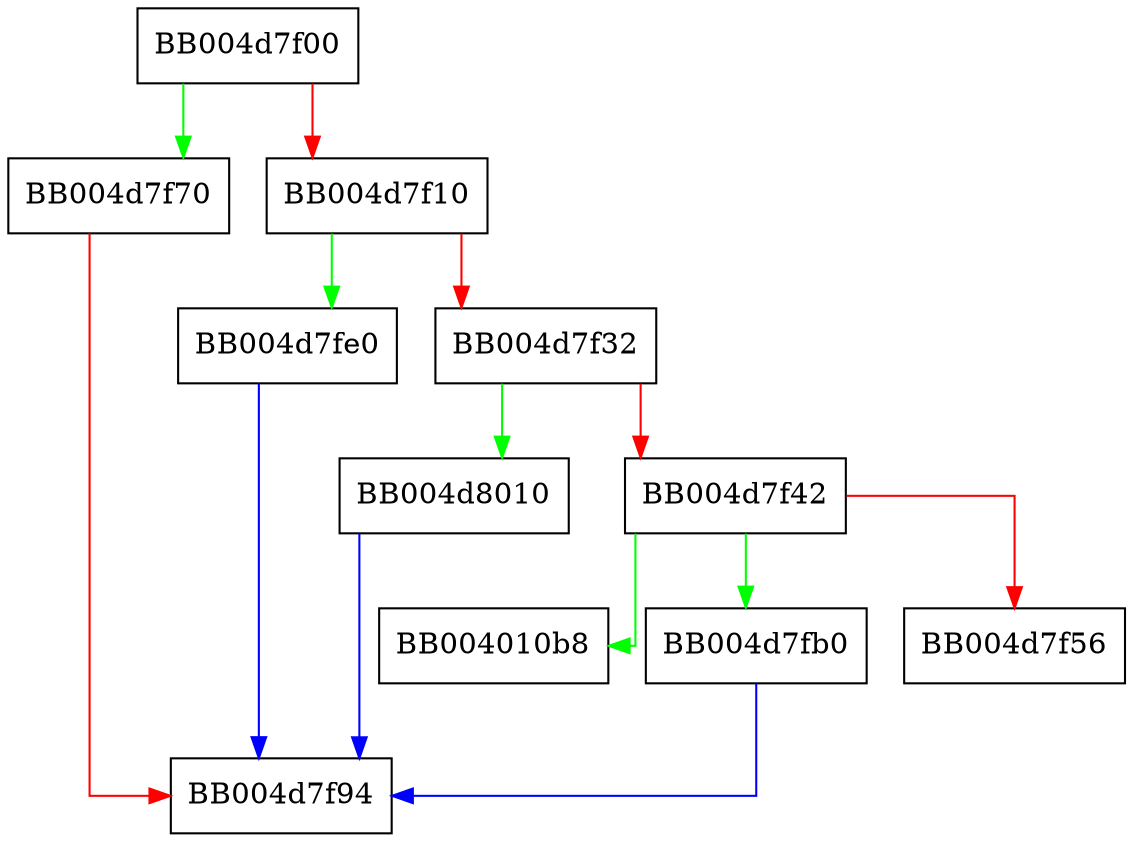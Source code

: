 digraph tls_parse_stoc_server_cert_type {
  node [shape="box"];
  graph [splines=ortho];
  BB004d7f00 -> BB004d7f70 [color="green"];
  BB004d7f00 -> BB004d7f10 [color="red"];
  BB004d7f10 -> BB004d7fe0 [color="green"];
  BB004d7f10 -> BB004d7f32 [color="red"];
  BB004d7f32 -> BB004d8010 [color="green"];
  BB004d7f32 -> BB004d7f42 [color="red"];
  BB004d7f42 -> BB004010b8 [color="green"];
  BB004d7f42 -> BB004d7fb0 [color="green"];
  BB004d7f42 -> BB004d7f56 [color="red"];
  BB004d7f70 -> BB004d7f94 [color="red"];
  BB004d7fb0 -> BB004d7f94 [color="blue"];
  BB004d7fe0 -> BB004d7f94 [color="blue"];
  BB004d8010 -> BB004d7f94 [color="blue"];
}